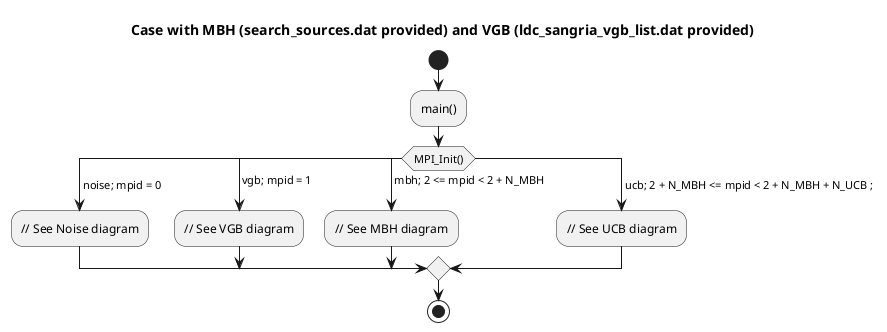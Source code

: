 @startuml
title Case with MBH (search_sources.dat provided) and VGB (ldc_sangria_vgb_list.dat provided)

start
:main();

switch (MPI_Init())
case ( noise; mpid = 0 )
  :// See Noise diagram;

case ( vgb; mpid = 1 )
  :// See VGB diagram;

case ( mbh; 2 <= mpid < 2 + N_MBH )
  :// See MBH diagram;

case ( ucb; 2 + N_MBH <= mpid < 2 + N_MBH + N_UCB ; )
  :// See UCB diagram;

endswitch

stop
@enduml

